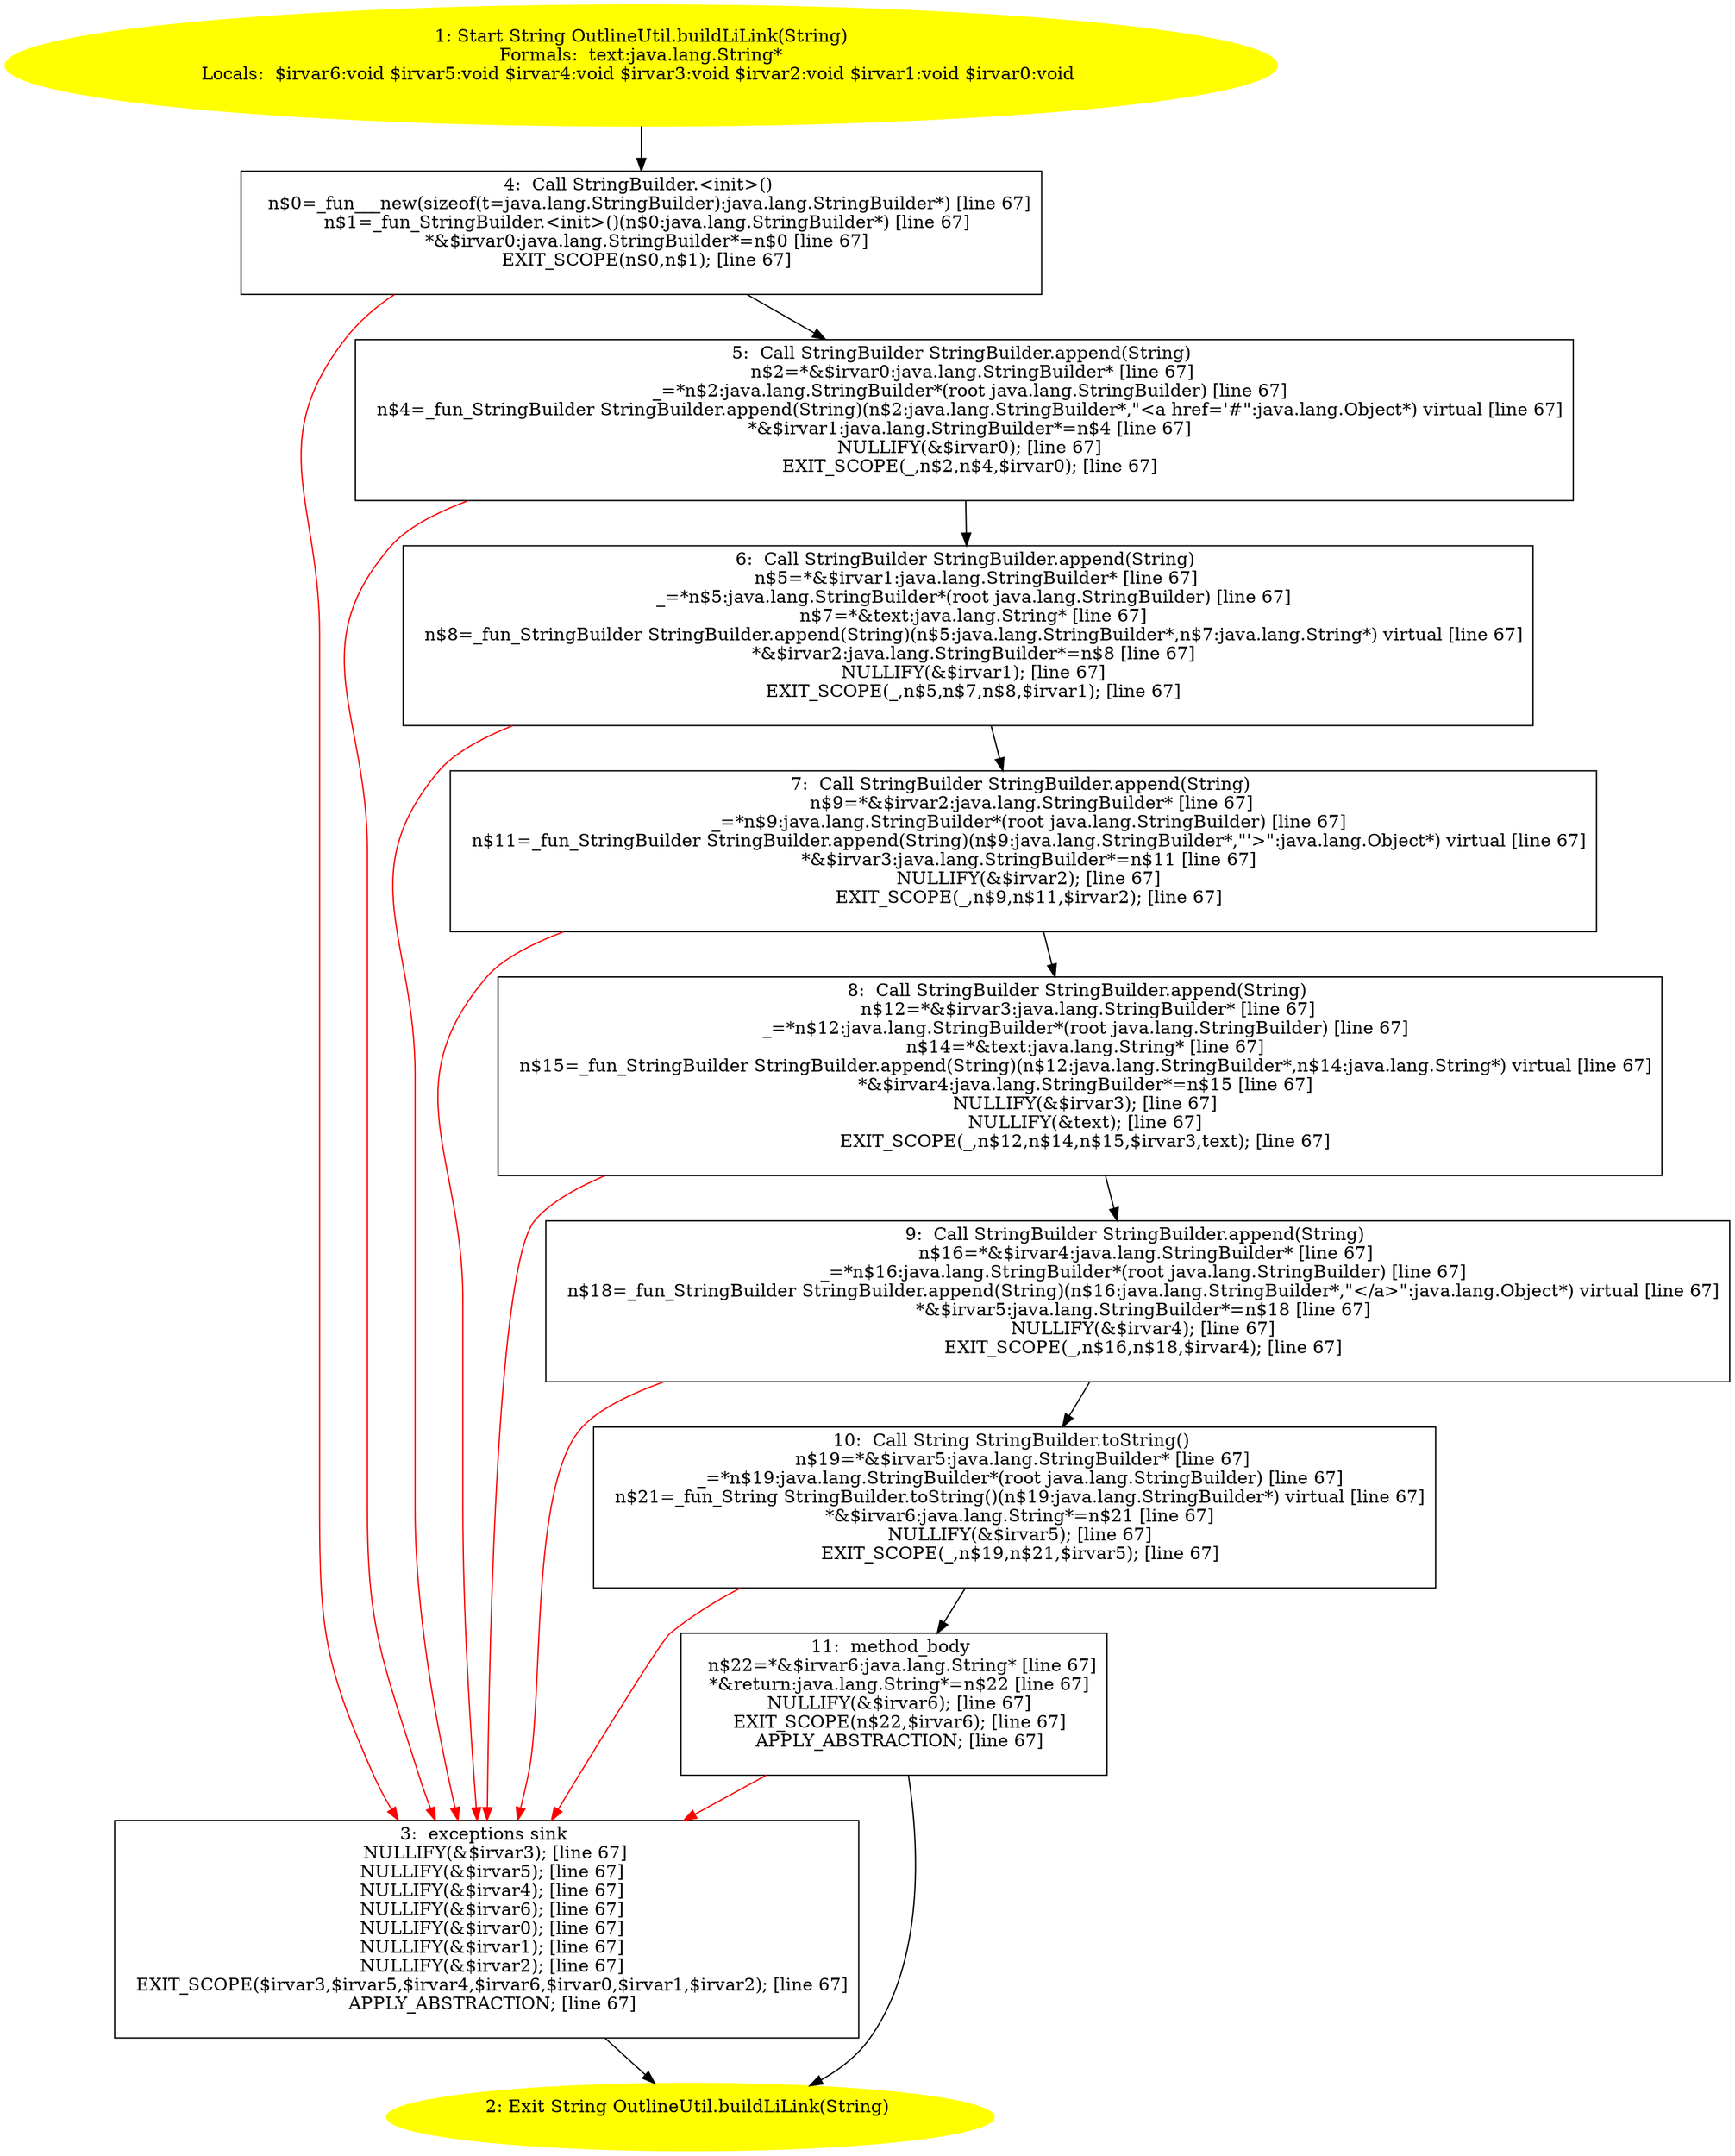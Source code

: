 /* @generated */
digraph cfg {
"com.zrlog.util.OutlineUtil.buildLiLink(java.lang.String):java.lang.String.865e8033b8fd5204a2bce3b7783043a9_1" [label="1: Start String OutlineUtil.buildLiLink(String)\nFormals:  text:java.lang.String*\nLocals:  $irvar6:void $irvar5:void $irvar4:void $irvar3:void $irvar2:void $irvar1:void $irvar0:void \n  " color=yellow style=filled]
	

	 "com.zrlog.util.OutlineUtil.buildLiLink(java.lang.String):java.lang.String.865e8033b8fd5204a2bce3b7783043a9_1" -> "com.zrlog.util.OutlineUtil.buildLiLink(java.lang.String):java.lang.String.865e8033b8fd5204a2bce3b7783043a9_4" ;
"com.zrlog.util.OutlineUtil.buildLiLink(java.lang.String):java.lang.String.865e8033b8fd5204a2bce3b7783043a9_2" [label="2: Exit String OutlineUtil.buildLiLink(String) \n  " color=yellow style=filled]
	

"com.zrlog.util.OutlineUtil.buildLiLink(java.lang.String):java.lang.String.865e8033b8fd5204a2bce3b7783043a9_3" [label="3:  exceptions sink \n   NULLIFY(&$irvar3); [line 67]\n  NULLIFY(&$irvar5); [line 67]\n  NULLIFY(&$irvar4); [line 67]\n  NULLIFY(&$irvar6); [line 67]\n  NULLIFY(&$irvar0); [line 67]\n  NULLIFY(&$irvar1); [line 67]\n  NULLIFY(&$irvar2); [line 67]\n  EXIT_SCOPE($irvar3,$irvar5,$irvar4,$irvar6,$irvar0,$irvar1,$irvar2); [line 67]\n  APPLY_ABSTRACTION; [line 67]\n " shape="box"]
	

	 "com.zrlog.util.OutlineUtil.buildLiLink(java.lang.String):java.lang.String.865e8033b8fd5204a2bce3b7783043a9_3" -> "com.zrlog.util.OutlineUtil.buildLiLink(java.lang.String):java.lang.String.865e8033b8fd5204a2bce3b7783043a9_2" ;
"com.zrlog.util.OutlineUtil.buildLiLink(java.lang.String):java.lang.String.865e8033b8fd5204a2bce3b7783043a9_4" [label="4:  Call StringBuilder.<init>() \n   n$0=_fun___new(sizeof(t=java.lang.StringBuilder):java.lang.StringBuilder*) [line 67]\n  n$1=_fun_StringBuilder.<init>()(n$0:java.lang.StringBuilder*) [line 67]\n  *&$irvar0:java.lang.StringBuilder*=n$0 [line 67]\n  EXIT_SCOPE(n$0,n$1); [line 67]\n " shape="box"]
	

	 "com.zrlog.util.OutlineUtil.buildLiLink(java.lang.String):java.lang.String.865e8033b8fd5204a2bce3b7783043a9_4" -> "com.zrlog.util.OutlineUtil.buildLiLink(java.lang.String):java.lang.String.865e8033b8fd5204a2bce3b7783043a9_5" ;
	 "com.zrlog.util.OutlineUtil.buildLiLink(java.lang.String):java.lang.String.865e8033b8fd5204a2bce3b7783043a9_4" -> "com.zrlog.util.OutlineUtil.buildLiLink(java.lang.String):java.lang.String.865e8033b8fd5204a2bce3b7783043a9_3" [color="red" ];
"com.zrlog.util.OutlineUtil.buildLiLink(java.lang.String):java.lang.String.865e8033b8fd5204a2bce3b7783043a9_5" [label="5:  Call StringBuilder StringBuilder.append(String) \n   n$2=*&$irvar0:java.lang.StringBuilder* [line 67]\n  _=*n$2:java.lang.StringBuilder*(root java.lang.StringBuilder) [line 67]\n  n$4=_fun_StringBuilder StringBuilder.append(String)(n$2:java.lang.StringBuilder*,\"<a href='#\":java.lang.Object*) virtual [line 67]\n  *&$irvar1:java.lang.StringBuilder*=n$4 [line 67]\n  NULLIFY(&$irvar0); [line 67]\n  EXIT_SCOPE(_,n$2,n$4,$irvar0); [line 67]\n " shape="box"]
	

	 "com.zrlog.util.OutlineUtil.buildLiLink(java.lang.String):java.lang.String.865e8033b8fd5204a2bce3b7783043a9_5" -> "com.zrlog.util.OutlineUtil.buildLiLink(java.lang.String):java.lang.String.865e8033b8fd5204a2bce3b7783043a9_6" ;
	 "com.zrlog.util.OutlineUtil.buildLiLink(java.lang.String):java.lang.String.865e8033b8fd5204a2bce3b7783043a9_5" -> "com.zrlog.util.OutlineUtil.buildLiLink(java.lang.String):java.lang.String.865e8033b8fd5204a2bce3b7783043a9_3" [color="red" ];
"com.zrlog.util.OutlineUtil.buildLiLink(java.lang.String):java.lang.String.865e8033b8fd5204a2bce3b7783043a9_6" [label="6:  Call StringBuilder StringBuilder.append(String) \n   n$5=*&$irvar1:java.lang.StringBuilder* [line 67]\n  _=*n$5:java.lang.StringBuilder*(root java.lang.StringBuilder) [line 67]\n  n$7=*&text:java.lang.String* [line 67]\n  n$8=_fun_StringBuilder StringBuilder.append(String)(n$5:java.lang.StringBuilder*,n$7:java.lang.String*) virtual [line 67]\n  *&$irvar2:java.lang.StringBuilder*=n$8 [line 67]\n  NULLIFY(&$irvar1); [line 67]\n  EXIT_SCOPE(_,n$5,n$7,n$8,$irvar1); [line 67]\n " shape="box"]
	

	 "com.zrlog.util.OutlineUtil.buildLiLink(java.lang.String):java.lang.String.865e8033b8fd5204a2bce3b7783043a9_6" -> "com.zrlog.util.OutlineUtil.buildLiLink(java.lang.String):java.lang.String.865e8033b8fd5204a2bce3b7783043a9_7" ;
	 "com.zrlog.util.OutlineUtil.buildLiLink(java.lang.String):java.lang.String.865e8033b8fd5204a2bce3b7783043a9_6" -> "com.zrlog.util.OutlineUtil.buildLiLink(java.lang.String):java.lang.String.865e8033b8fd5204a2bce3b7783043a9_3" [color="red" ];
"com.zrlog.util.OutlineUtil.buildLiLink(java.lang.String):java.lang.String.865e8033b8fd5204a2bce3b7783043a9_7" [label="7:  Call StringBuilder StringBuilder.append(String) \n   n$9=*&$irvar2:java.lang.StringBuilder* [line 67]\n  _=*n$9:java.lang.StringBuilder*(root java.lang.StringBuilder) [line 67]\n  n$11=_fun_StringBuilder StringBuilder.append(String)(n$9:java.lang.StringBuilder*,\"'>\":java.lang.Object*) virtual [line 67]\n  *&$irvar3:java.lang.StringBuilder*=n$11 [line 67]\n  NULLIFY(&$irvar2); [line 67]\n  EXIT_SCOPE(_,n$9,n$11,$irvar2); [line 67]\n " shape="box"]
	

	 "com.zrlog.util.OutlineUtil.buildLiLink(java.lang.String):java.lang.String.865e8033b8fd5204a2bce3b7783043a9_7" -> "com.zrlog.util.OutlineUtil.buildLiLink(java.lang.String):java.lang.String.865e8033b8fd5204a2bce3b7783043a9_8" ;
	 "com.zrlog.util.OutlineUtil.buildLiLink(java.lang.String):java.lang.String.865e8033b8fd5204a2bce3b7783043a9_7" -> "com.zrlog.util.OutlineUtil.buildLiLink(java.lang.String):java.lang.String.865e8033b8fd5204a2bce3b7783043a9_3" [color="red" ];
"com.zrlog.util.OutlineUtil.buildLiLink(java.lang.String):java.lang.String.865e8033b8fd5204a2bce3b7783043a9_8" [label="8:  Call StringBuilder StringBuilder.append(String) \n   n$12=*&$irvar3:java.lang.StringBuilder* [line 67]\n  _=*n$12:java.lang.StringBuilder*(root java.lang.StringBuilder) [line 67]\n  n$14=*&text:java.lang.String* [line 67]\n  n$15=_fun_StringBuilder StringBuilder.append(String)(n$12:java.lang.StringBuilder*,n$14:java.lang.String*) virtual [line 67]\n  *&$irvar4:java.lang.StringBuilder*=n$15 [line 67]\n  NULLIFY(&$irvar3); [line 67]\n  NULLIFY(&text); [line 67]\n  EXIT_SCOPE(_,n$12,n$14,n$15,$irvar3,text); [line 67]\n " shape="box"]
	

	 "com.zrlog.util.OutlineUtil.buildLiLink(java.lang.String):java.lang.String.865e8033b8fd5204a2bce3b7783043a9_8" -> "com.zrlog.util.OutlineUtil.buildLiLink(java.lang.String):java.lang.String.865e8033b8fd5204a2bce3b7783043a9_9" ;
	 "com.zrlog.util.OutlineUtil.buildLiLink(java.lang.String):java.lang.String.865e8033b8fd5204a2bce3b7783043a9_8" -> "com.zrlog.util.OutlineUtil.buildLiLink(java.lang.String):java.lang.String.865e8033b8fd5204a2bce3b7783043a9_3" [color="red" ];
"com.zrlog.util.OutlineUtil.buildLiLink(java.lang.String):java.lang.String.865e8033b8fd5204a2bce3b7783043a9_9" [label="9:  Call StringBuilder StringBuilder.append(String) \n   n$16=*&$irvar4:java.lang.StringBuilder* [line 67]\n  _=*n$16:java.lang.StringBuilder*(root java.lang.StringBuilder) [line 67]\n  n$18=_fun_StringBuilder StringBuilder.append(String)(n$16:java.lang.StringBuilder*,\"</a>\":java.lang.Object*) virtual [line 67]\n  *&$irvar5:java.lang.StringBuilder*=n$18 [line 67]\n  NULLIFY(&$irvar4); [line 67]\n  EXIT_SCOPE(_,n$16,n$18,$irvar4); [line 67]\n " shape="box"]
	

	 "com.zrlog.util.OutlineUtil.buildLiLink(java.lang.String):java.lang.String.865e8033b8fd5204a2bce3b7783043a9_9" -> "com.zrlog.util.OutlineUtil.buildLiLink(java.lang.String):java.lang.String.865e8033b8fd5204a2bce3b7783043a9_10" ;
	 "com.zrlog.util.OutlineUtil.buildLiLink(java.lang.String):java.lang.String.865e8033b8fd5204a2bce3b7783043a9_9" -> "com.zrlog.util.OutlineUtil.buildLiLink(java.lang.String):java.lang.String.865e8033b8fd5204a2bce3b7783043a9_3" [color="red" ];
"com.zrlog.util.OutlineUtil.buildLiLink(java.lang.String):java.lang.String.865e8033b8fd5204a2bce3b7783043a9_10" [label="10:  Call String StringBuilder.toString() \n   n$19=*&$irvar5:java.lang.StringBuilder* [line 67]\n  _=*n$19:java.lang.StringBuilder*(root java.lang.StringBuilder) [line 67]\n  n$21=_fun_String StringBuilder.toString()(n$19:java.lang.StringBuilder*) virtual [line 67]\n  *&$irvar6:java.lang.String*=n$21 [line 67]\n  NULLIFY(&$irvar5); [line 67]\n  EXIT_SCOPE(_,n$19,n$21,$irvar5); [line 67]\n " shape="box"]
	

	 "com.zrlog.util.OutlineUtil.buildLiLink(java.lang.String):java.lang.String.865e8033b8fd5204a2bce3b7783043a9_10" -> "com.zrlog.util.OutlineUtil.buildLiLink(java.lang.String):java.lang.String.865e8033b8fd5204a2bce3b7783043a9_11" ;
	 "com.zrlog.util.OutlineUtil.buildLiLink(java.lang.String):java.lang.String.865e8033b8fd5204a2bce3b7783043a9_10" -> "com.zrlog.util.OutlineUtil.buildLiLink(java.lang.String):java.lang.String.865e8033b8fd5204a2bce3b7783043a9_3" [color="red" ];
"com.zrlog.util.OutlineUtil.buildLiLink(java.lang.String):java.lang.String.865e8033b8fd5204a2bce3b7783043a9_11" [label="11:  method_body \n   n$22=*&$irvar6:java.lang.String* [line 67]\n  *&return:java.lang.String*=n$22 [line 67]\n  NULLIFY(&$irvar6); [line 67]\n  EXIT_SCOPE(n$22,$irvar6); [line 67]\n  APPLY_ABSTRACTION; [line 67]\n " shape="box"]
	

	 "com.zrlog.util.OutlineUtil.buildLiLink(java.lang.String):java.lang.String.865e8033b8fd5204a2bce3b7783043a9_11" -> "com.zrlog.util.OutlineUtil.buildLiLink(java.lang.String):java.lang.String.865e8033b8fd5204a2bce3b7783043a9_2" ;
	 "com.zrlog.util.OutlineUtil.buildLiLink(java.lang.String):java.lang.String.865e8033b8fd5204a2bce3b7783043a9_11" -> "com.zrlog.util.OutlineUtil.buildLiLink(java.lang.String):java.lang.String.865e8033b8fd5204a2bce3b7783043a9_3" [color="red" ];
}
